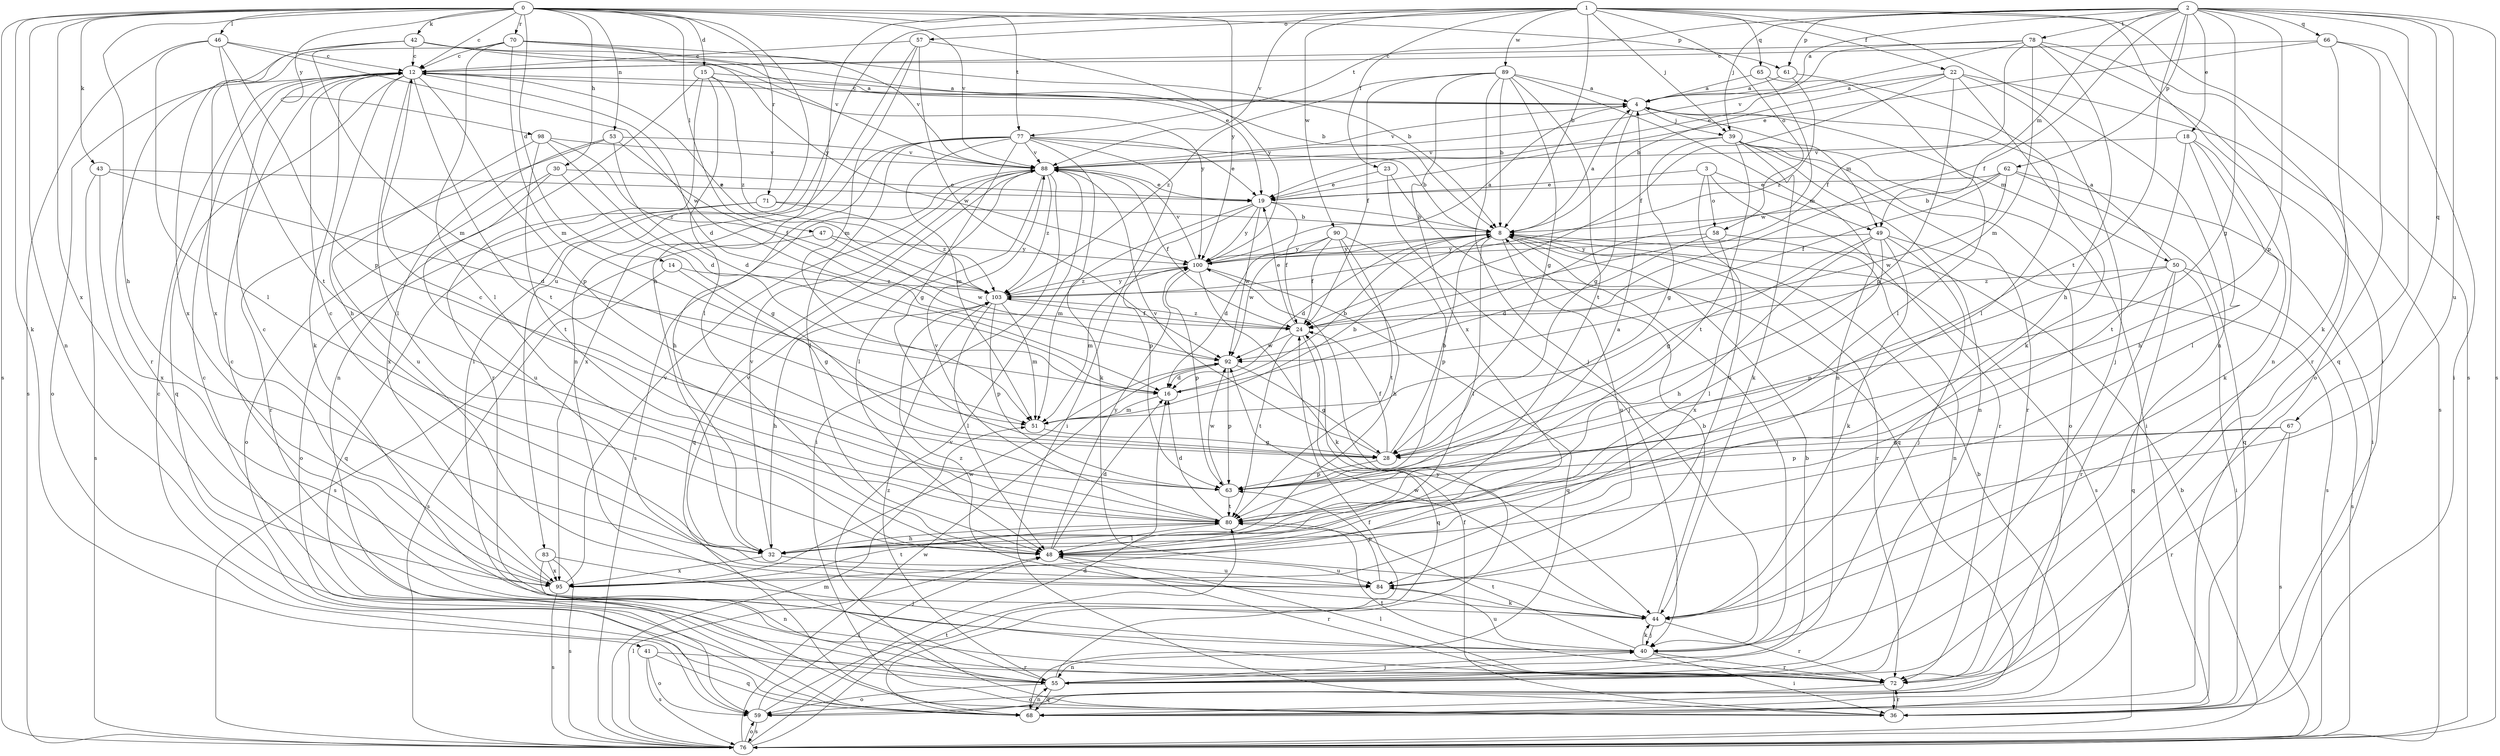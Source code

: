 strict digraph  {
0;
1;
2;
3;
4;
8;
12;
14;
15;
16;
18;
19;
22;
23;
24;
28;
30;
32;
36;
39;
40;
41;
42;
43;
44;
46;
47;
48;
49;
50;
51;
53;
55;
57;
58;
59;
61;
62;
63;
65;
66;
67;
68;
70;
71;
72;
76;
77;
78;
80;
83;
84;
88;
89;
90;
92;
95;
98;
100;
103;
0 -> 12  [label=c];
0 -> 14  [label=d];
0 -> 15  [label=d];
0 -> 30  [label=h];
0 -> 32  [label=h];
0 -> 36  [label=i];
0 -> 41  [label=k];
0 -> 42  [label=k];
0 -> 43  [label=k];
0 -> 46  [label=l];
0 -> 47  [label=l];
0 -> 53  [label=n];
0 -> 55  [label=n];
0 -> 61  [label=p];
0 -> 70  [label=r];
0 -> 71  [label=r];
0 -> 76  [label=s];
0 -> 77  [label=t];
0 -> 88  [label=v];
0 -> 95  [label=x];
0 -> 98  [label=y];
0 -> 100  [label=y];
1 -> 8  [label=b];
1 -> 22  [label=f];
1 -> 23  [label=f];
1 -> 32  [label=h];
1 -> 36  [label=i];
1 -> 39  [label=j];
1 -> 55  [label=n];
1 -> 57  [label=o];
1 -> 58  [label=o];
1 -> 65  [label=q];
1 -> 76  [label=s];
1 -> 83  [label=u];
1 -> 88  [label=v];
1 -> 89  [label=w];
1 -> 90  [label=w];
2 -> 4  [label=a];
2 -> 18  [label=e];
2 -> 24  [label=f];
2 -> 28  [label=g];
2 -> 39  [label=j];
2 -> 49  [label=m];
2 -> 61  [label=p];
2 -> 62  [label=p];
2 -> 63  [label=p];
2 -> 66  [label=q];
2 -> 67  [label=q];
2 -> 68  [label=q];
2 -> 76  [label=s];
2 -> 77  [label=t];
2 -> 78  [label=t];
2 -> 80  [label=t];
2 -> 84  [label=u];
3 -> 19  [label=e];
3 -> 49  [label=m];
3 -> 58  [label=o];
3 -> 72  [label=r];
3 -> 84  [label=u];
4 -> 12  [label=c];
4 -> 28  [label=g];
4 -> 39  [label=j];
4 -> 49  [label=m];
4 -> 50  [label=m];
4 -> 88  [label=v];
8 -> 4  [label=a];
8 -> 16  [label=d];
8 -> 40  [label=j];
8 -> 48  [label=l];
8 -> 72  [label=r];
8 -> 76  [label=s];
8 -> 84  [label=u];
8 -> 92  [label=w];
8 -> 100  [label=y];
12 -> 4  [label=a];
12 -> 16  [label=d];
12 -> 32  [label=h];
12 -> 44  [label=k];
12 -> 48  [label=l];
12 -> 59  [label=o];
12 -> 63  [label=p];
12 -> 68  [label=q];
12 -> 80  [label=t];
12 -> 103  [label=z];
14 -> 28  [label=g];
14 -> 76  [label=s];
14 -> 103  [label=z];
15 -> 4  [label=a];
15 -> 48  [label=l];
15 -> 55  [label=n];
15 -> 72  [label=r];
15 -> 100  [label=y];
15 -> 103  [label=z];
16 -> 8  [label=b];
16 -> 51  [label=m];
18 -> 32  [label=h];
18 -> 44  [label=k];
18 -> 48  [label=l];
18 -> 80  [label=t];
18 -> 88  [label=v];
19 -> 8  [label=b];
19 -> 24  [label=f];
19 -> 51  [label=m];
19 -> 63  [label=p];
19 -> 92  [label=w];
19 -> 100  [label=y];
22 -> 4  [label=a];
22 -> 8  [label=b];
22 -> 24  [label=f];
22 -> 40  [label=j];
22 -> 44  [label=k];
22 -> 63  [label=p];
22 -> 76  [label=s];
23 -> 19  [label=e];
23 -> 40  [label=j];
23 -> 68  [label=q];
24 -> 19  [label=e];
24 -> 68  [label=q];
24 -> 80  [label=t];
24 -> 92  [label=w];
24 -> 103  [label=z];
28 -> 8  [label=b];
28 -> 24  [label=f];
28 -> 63  [label=p];
28 -> 88  [label=v];
30 -> 19  [label=e];
30 -> 28  [label=g];
30 -> 59  [label=o];
30 -> 84  [label=u];
32 -> 4  [label=a];
32 -> 12  [label=c];
32 -> 84  [label=u];
32 -> 88  [label=v];
32 -> 95  [label=x];
36 -> 24  [label=f];
36 -> 72  [label=r];
36 -> 88  [label=v];
39 -> 28  [label=g];
39 -> 36  [label=i];
39 -> 44  [label=k];
39 -> 55  [label=n];
39 -> 59  [label=o];
39 -> 72  [label=r];
39 -> 80  [label=t];
39 -> 88  [label=v];
40 -> 12  [label=c];
40 -> 36  [label=i];
40 -> 44  [label=k];
40 -> 55  [label=n];
40 -> 72  [label=r];
40 -> 80  [label=t];
40 -> 84  [label=u];
41 -> 59  [label=o];
41 -> 68  [label=q];
41 -> 72  [label=r];
41 -> 76  [label=s];
42 -> 8  [label=b];
42 -> 12  [label=c];
42 -> 19  [label=e];
42 -> 51  [label=m];
42 -> 72  [label=r];
42 -> 88  [label=v];
42 -> 95  [label=x];
43 -> 16  [label=d];
43 -> 19  [label=e];
43 -> 76  [label=s];
43 -> 95  [label=x];
44 -> 8  [label=b];
44 -> 40  [label=j];
44 -> 72  [label=r];
44 -> 92  [label=w];
44 -> 103  [label=z];
46 -> 12  [label=c];
46 -> 48  [label=l];
46 -> 63  [label=p];
46 -> 76  [label=s];
46 -> 80  [label=t];
46 -> 92  [label=w];
47 -> 76  [label=s];
47 -> 92  [label=w];
47 -> 100  [label=y];
48 -> 16  [label=d];
48 -> 72  [label=r];
48 -> 84  [label=u];
48 -> 100  [label=y];
49 -> 28  [label=g];
49 -> 32  [label=h];
49 -> 40  [label=j];
49 -> 44  [label=k];
49 -> 48  [label=l];
49 -> 76  [label=s];
49 -> 100  [label=y];
50 -> 4  [label=a];
50 -> 36  [label=i];
50 -> 63  [label=p];
50 -> 68  [label=q];
50 -> 72  [label=r];
50 -> 76  [label=s];
50 -> 103  [label=z];
51 -> 8  [label=b];
51 -> 28  [label=g];
53 -> 16  [label=d];
53 -> 24  [label=f];
53 -> 72  [label=r];
53 -> 88  [label=v];
53 -> 95  [label=x];
55 -> 8  [label=b];
55 -> 12  [label=c];
55 -> 40  [label=j];
55 -> 59  [label=o];
55 -> 68  [label=q];
55 -> 100  [label=y];
55 -> 103  [label=z];
57 -> 12  [label=c];
57 -> 51  [label=m];
57 -> 55  [label=n];
57 -> 92  [label=w];
57 -> 100  [label=y];
58 -> 16  [label=d];
58 -> 55  [label=n];
58 -> 95  [label=x];
58 -> 100  [label=y];
59 -> 24  [label=f];
59 -> 48  [label=l];
59 -> 76  [label=s];
61 -> 4  [label=a];
61 -> 48  [label=l];
61 -> 103  [label=z];
62 -> 8  [label=b];
62 -> 19  [label=e];
62 -> 24  [label=f];
62 -> 36  [label=i];
62 -> 68  [label=q];
62 -> 92  [label=w];
63 -> 80  [label=t];
63 -> 92  [label=w];
65 -> 4  [label=a];
65 -> 48  [label=l];
65 -> 92  [label=w];
66 -> 12  [label=c];
66 -> 19  [label=e];
66 -> 36  [label=i];
66 -> 44  [label=k];
66 -> 59  [label=o];
67 -> 28  [label=g];
67 -> 63  [label=p];
67 -> 72  [label=r];
67 -> 76  [label=s];
68 -> 8  [label=b];
68 -> 12  [label=c];
68 -> 55  [label=n];
70 -> 8  [label=b];
70 -> 12  [label=c];
70 -> 48  [label=l];
70 -> 51  [label=m];
70 -> 88  [label=v];
70 -> 95  [label=x];
70 -> 100  [label=y];
71 -> 8  [label=b];
71 -> 59  [label=o];
71 -> 68  [label=q];
71 -> 103  [label=z];
72 -> 36  [label=i];
72 -> 48  [label=l];
72 -> 59  [label=o];
72 -> 80  [label=t];
76 -> 8  [label=b];
76 -> 16  [label=d];
76 -> 48  [label=l];
76 -> 51  [label=m];
76 -> 59  [label=o];
76 -> 80  [label=t];
76 -> 92  [label=w];
77 -> 8  [label=b];
77 -> 19  [label=e];
77 -> 28  [label=g];
77 -> 32  [label=h];
77 -> 36  [label=i];
77 -> 44  [label=k];
77 -> 48  [label=l];
77 -> 51  [label=m];
77 -> 88  [label=v];
77 -> 95  [label=x];
78 -> 12  [label=c];
78 -> 19  [label=e];
78 -> 24  [label=f];
78 -> 32  [label=h];
78 -> 51  [label=m];
78 -> 55  [label=n];
78 -> 72  [label=r];
78 -> 88  [label=v];
80 -> 12  [label=c];
80 -> 16  [label=d];
80 -> 32  [label=h];
80 -> 48  [label=l];
80 -> 88  [label=v];
83 -> 40  [label=j];
83 -> 55  [label=n];
83 -> 76  [label=s];
83 -> 95  [label=x];
84 -> 44  [label=k];
84 -> 63  [label=p];
84 -> 88  [label=v];
88 -> 19  [label=e];
88 -> 24  [label=f];
88 -> 36  [label=i];
88 -> 48  [label=l];
88 -> 68  [label=q];
88 -> 76  [label=s];
88 -> 103  [label=z];
89 -> 4  [label=a];
89 -> 8  [label=b];
89 -> 24  [label=f];
89 -> 28  [label=g];
89 -> 40  [label=j];
89 -> 55  [label=n];
89 -> 80  [label=t];
89 -> 95  [label=x];
89 -> 103  [label=z];
90 -> 16  [label=d];
90 -> 24  [label=f];
90 -> 32  [label=h];
90 -> 63  [label=p];
90 -> 80  [label=t];
90 -> 100  [label=y];
92 -> 16  [label=d];
92 -> 28  [label=g];
92 -> 63  [label=p];
95 -> 12  [label=c];
95 -> 76  [label=s];
95 -> 80  [label=t];
95 -> 88  [label=v];
95 -> 92  [label=w];
98 -> 16  [label=d];
98 -> 80  [label=t];
98 -> 84  [label=u];
98 -> 88  [label=v];
98 -> 103  [label=z];
100 -> 4  [label=a];
100 -> 44  [label=k];
100 -> 51  [label=m];
100 -> 63  [label=p];
100 -> 68  [label=q];
100 -> 88  [label=v];
100 -> 103  [label=z];
103 -> 24  [label=f];
103 -> 32  [label=h];
103 -> 48  [label=l];
103 -> 51  [label=m];
103 -> 63  [label=p];
103 -> 100  [label=y];
}
